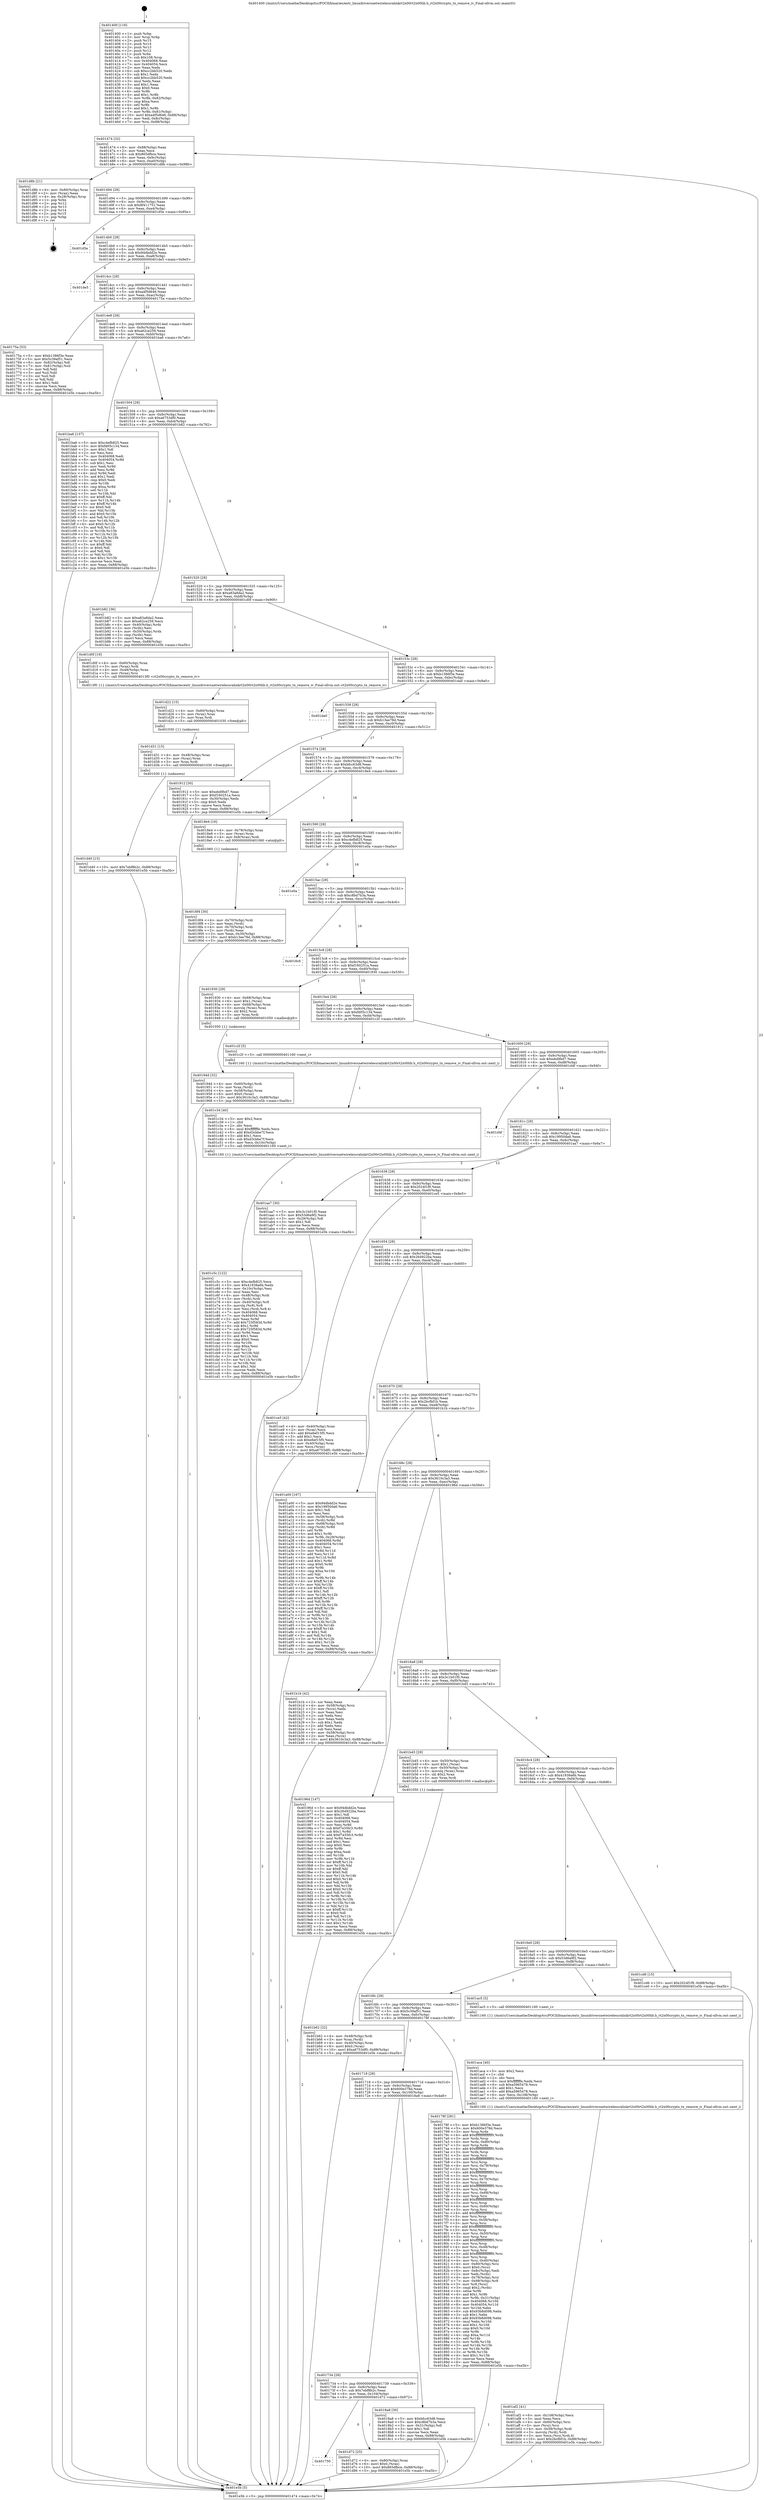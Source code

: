 digraph "0x401400" {
  label = "0x401400 (/mnt/c/Users/mathe/Desktop/tcc/POCII/binaries/extr_linuxdriversnetwirelessralinkrt2x00rt2x00lib.h_rt2x00crypto_tx_remove_iv_Final-ollvm.out::main(0))"
  labelloc = "t"
  node[shape=record]

  Entry [label="",width=0.3,height=0.3,shape=circle,fillcolor=black,style=filled]
  "0x401474" [label="{
     0x401474 [32]\l
     | [instrs]\l
     &nbsp;&nbsp;0x401474 \<+6\>: mov -0x88(%rbp),%eax\l
     &nbsp;&nbsp;0x40147a \<+2\>: mov %eax,%ecx\l
     &nbsp;&nbsp;0x40147c \<+6\>: sub $0x865dfbce,%ecx\l
     &nbsp;&nbsp;0x401482 \<+6\>: mov %eax,-0x9c(%rbp)\l
     &nbsp;&nbsp;0x401488 \<+6\>: mov %ecx,-0xa0(%rbp)\l
     &nbsp;&nbsp;0x40148e \<+6\>: je 0000000000401d8b \<main+0x98b\>\l
  }"]
  "0x401d8b" [label="{
     0x401d8b [21]\l
     | [instrs]\l
     &nbsp;&nbsp;0x401d8b \<+4\>: mov -0x80(%rbp),%rax\l
     &nbsp;&nbsp;0x401d8f \<+2\>: mov (%rax),%eax\l
     &nbsp;&nbsp;0x401d91 \<+4\>: lea -0x28(%rbp),%rsp\l
     &nbsp;&nbsp;0x401d95 \<+1\>: pop %rbx\l
     &nbsp;&nbsp;0x401d96 \<+2\>: pop %r12\l
     &nbsp;&nbsp;0x401d98 \<+2\>: pop %r13\l
     &nbsp;&nbsp;0x401d9a \<+2\>: pop %r14\l
     &nbsp;&nbsp;0x401d9c \<+2\>: pop %r15\l
     &nbsp;&nbsp;0x401d9e \<+1\>: pop %rbp\l
     &nbsp;&nbsp;0x401d9f \<+1\>: ret\l
  }"]
  "0x401494" [label="{
     0x401494 [28]\l
     | [instrs]\l
     &nbsp;&nbsp;0x401494 \<+5\>: jmp 0000000000401499 \<main+0x99\>\l
     &nbsp;&nbsp;0x401499 \<+6\>: mov -0x9c(%rbp),%eax\l
     &nbsp;&nbsp;0x40149f \<+5\>: sub $0x8f411751,%eax\l
     &nbsp;&nbsp;0x4014a4 \<+6\>: mov %eax,-0xa4(%rbp)\l
     &nbsp;&nbsp;0x4014aa \<+6\>: je 0000000000401d5e \<main+0x95e\>\l
  }"]
  Exit [label="",width=0.3,height=0.3,shape=circle,fillcolor=black,style=filled,peripheries=2]
  "0x401d5e" [label="{
     0x401d5e\l
  }", style=dashed]
  "0x4014b0" [label="{
     0x4014b0 [28]\l
     | [instrs]\l
     &nbsp;&nbsp;0x4014b0 \<+5\>: jmp 00000000004014b5 \<main+0xb5\>\l
     &nbsp;&nbsp;0x4014b5 \<+6\>: mov -0x9c(%rbp),%eax\l
     &nbsp;&nbsp;0x4014bb \<+5\>: sub $0x94dbdd2e,%eax\l
     &nbsp;&nbsp;0x4014c0 \<+6\>: mov %eax,-0xa8(%rbp)\l
     &nbsp;&nbsp;0x4014c6 \<+6\>: je 0000000000401de5 \<main+0x9e5\>\l
  }"]
  "0x401750" [label="{
     0x401750\l
  }", style=dashed]
  "0x401de5" [label="{
     0x401de5\l
  }", style=dashed]
  "0x4014cc" [label="{
     0x4014cc [28]\l
     | [instrs]\l
     &nbsp;&nbsp;0x4014cc \<+5\>: jmp 00000000004014d1 \<main+0xd1\>\l
     &nbsp;&nbsp;0x4014d1 \<+6\>: mov -0x9c(%rbp),%eax\l
     &nbsp;&nbsp;0x4014d7 \<+5\>: sub $0xa4f5d646,%eax\l
     &nbsp;&nbsp;0x4014dc \<+6\>: mov %eax,-0xac(%rbp)\l
     &nbsp;&nbsp;0x4014e2 \<+6\>: je 000000000040175a \<main+0x35a\>\l
  }"]
  "0x401d72" [label="{
     0x401d72 [25]\l
     | [instrs]\l
     &nbsp;&nbsp;0x401d72 \<+4\>: mov -0x80(%rbp),%rax\l
     &nbsp;&nbsp;0x401d76 \<+6\>: movl $0x0,(%rax)\l
     &nbsp;&nbsp;0x401d7c \<+10\>: movl $0x865dfbce,-0x88(%rbp)\l
     &nbsp;&nbsp;0x401d86 \<+5\>: jmp 0000000000401e5b \<main+0xa5b\>\l
  }"]
  "0x40175a" [label="{
     0x40175a [53]\l
     | [instrs]\l
     &nbsp;&nbsp;0x40175a \<+5\>: mov $0xb1386f3e,%eax\l
     &nbsp;&nbsp;0x40175f \<+5\>: mov $0x5c39af51,%ecx\l
     &nbsp;&nbsp;0x401764 \<+6\>: mov -0x82(%rbp),%dl\l
     &nbsp;&nbsp;0x40176a \<+7\>: mov -0x81(%rbp),%sil\l
     &nbsp;&nbsp;0x401771 \<+3\>: mov %dl,%dil\l
     &nbsp;&nbsp;0x401774 \<+3\>: and %sil,%dil\l
     &nbsp;&nbsp;0x401777 \<+3\>: xor %sil,%dl\l
     &nbsp;&nbsp;0x40177a \<+3\>: or %dl,%dil\l
     &nbsp;&nbsp;0x40177d \<+4\>: test $0x1,%dil\l
     &nbsp;&nbsp;0x401781 \<+3\>: cmovne %ecx,%eax\l
     &nbsp;&nbsp;0x401784 \<+6\>: mov %eax,-0x88(%rbp)\l
     &nbsp;&nbsp;0x40178a \<+5\>: jmp 0000000000401e5b \<main+0xa5b\>\l
  }"]
  "0x4014e8" [label="{
     0x4014e8 [28]\l
     | [instrs]\l
     &nbsp;&nbsp;0x4014e8 \<+5\>: jmp 00000000004014ed \<main+0xed\>\l
     &nbsp;&nbsp;0x4014ed \<+6\>: mov -0x9c(%rbp),%eax\l
     &nbsp;&nbsp;0x4014f3 \<+5\>: sub $0xa62ce259,%eax\l
     &nbsp;&nbsp;0x4014f8 \<+6\>: mov %eax,-0xb0(%rbp)\l
     &nbsp;&nbsp;0x4014fe \<+6\>: je 0000000000401ba6 \<main+0x7a6\>\l
  }"]
  "0x401e5b" [label="{
     0x401e5b [5]\l
     | [instrs]\l
     &nbsp;&nbsp;0x401e5b \<+5\>: jmp 0000000000401474 \<main+0x74\>\l
  }"]
  "0x401400" [label="{
     0x401400 [116]\l
     | [instrs]\l
     &nbsp;&nbsp;0x401400 \<+1\>: push %rbp\l
     &nbsp;&nbsp;0x401401 \<+3\>: mov %rsp,%rbp\l
     &nbsp;&nbsp;0x401404 \<+2\>: push %r15\l
     &nbsp;&nbsp;0x401406 \<+2\>: push %r14\l
     &nbsp;&nbsp;0x401408 \<+2\>: push %r13\l
     &nbsp;&nbsp;0x40140a \<+2\>: push %r12\l
     &nbsp;&nbsp;0x40140c \<+1\>: push %rbx\l
     &nbsp;&nbsp;0x40140d \<+7\>: sub $0x108,%rsp\l
     &nbsp;&nbsp;0x401414 \<+7\>: mov 0x404068,%eax\l
     &nbsp;&nbsp;0x40141b \<+7\>: mov 0x404054,%ecx\l
     &nbsp;&nbsp;0x401422 \<+2\>: mov %eax,%edx\l
     &nbsp;&nbsp;0x401424 \<+6\>: sub $0xcc2bb520,%edx\l
     &nbsp;&nbsp;0x40142a \<+3\>: sub $0x1,%edx\l
     &nbsp;&nbsp;0x40142d \<+6\>: add $0xcc2bb520,%edx\l
     &nbsp;&nbsp;0x401433 \<+3\>: imul %edx,%eax\l
     &nbsp;&nbsp;0x401436 \<+3\>: and $0x1,%eax\l
     &nbsp;&nbsp;0x401439 \<+3\>: cmp $0x0,%eax\l
     &nbsp;&nbsp;0x40143c \<+4\>: sete %r8b\l
     &nbsp;&nbsp;0x401440 \<+4\>: and $0x1,%r8b\l
     &nbsp;&nbsp;0x401444 \<+7\>: mov %r8b,-0x82(%rbp)\l
     &nbsp;&nbsp;0x40144b \<+3\>: cmp $0xa,%ecx\l
     &nbsp;&nbsp;0x40144e \<+4\>: setl %r8b\l
     &nbsp;&nbsp;0x401452 \<+4\>: and $0x1,%r8b\l
     &nbsp;&nbsp;0x401456 \<+7\>: mov %r8b,-0x81(%rbp)\l
     &nbsp;&nbsp;0x40145d \<+10\>: movl $0xa4f5d646,-0x88(%rbp)\l
     &nbsp;&nbsp;0x401467 \<+6\>: mov %edi,-0x8c(%rbp)\l
     &nbsp;&nbsp;0x40146d \<+7\>: mov %rsi,-0x98(%rbp)\l
  }"]
  "0x401d40" [label="{
     0x401d40 [15]\l
     | [instrs]\l
     &nbsp;&nbsp;0x401d40 \<+10\>: movl $0x7ebf8b2c,-0x88(%rbp)\l
     &nbsp;&nbsp;0x401d4a \<+5\>: jmp 0000000000401e5b \<main+0xa5b\>\l
  }"]
  "0x401ba6" [label="{
     0x401ba6 [137]\l
     | [instrs]\l
     &nbsp;&nbsp;0x401ba6 \<+5\>: mov $0xc4efb825,%eax\l
     &nbsp;&nbsp;0x401bab \<+5\>: mov $0xfd05c134,%ecx\l
     &nbsp;&nbsp;0x401bb0 \<+2\>: mov $0x1,%dl\l
     &nbsp;&nbsp;0x401bb2 \<+2\>: xor %esi,%esi\l
     &nbsp;&nbsp;0x401bb4 \<+7\>: mov 0x404068,%edi\l
     &nbsp;&nbsp;0x401bbb \<+8\>: mov 0x404054,%r8d\l
     &nbsp;&nbsp;0x401bc3 \<+3\>: sub $0x1,%esi\l
     &nbsp;&nbsp;0x401bc6 \<+3\>: mov %edi,%r9d\l
     &nbsp;&nbsp;0x401bc9 \<+3\>: add %esi,%r9d\l
     &nbsp;&nbsp;0x401bcc \<+4\>: imul %r9d,%edi\l
     &nbsp;&nbsp;0x401bd0 \<+3\>: and $0x1,%edi\l
     &nbsp;&nbsp;0x401bd3 \<+3\>: cmp $0x0,%edi\l
     &nbsp;&nbsp;0x401bd6 \<+4\>: sete %r10b\l
     &nbsp;&nbsp;0x401bda \<+4\>: cmp $0xa,%r8d\l
     &nbsp;&nbsp;0x401bde \<+4\>: setl %r11b\l
     &nbsp;&nbsp;0x401be2 \<+3\>: mov %r10b,%bl\l
     &nbsp;&nbsp;0x401be5 \<+3\>: xor $0xff,%bl\l
     &nbsp;&nbsp;0x401be8 \<+3\>: mov %r11b,%r14b\l
     &nbsp;&nbsp;0x401beb \<+4\>: xor $0xff,%r14b\l
     &nbsp;&nbsp;0x401bef \<+3\>: xor $0x0,%dl\l
     &nbsp;&nbsp;0x401bf2 \<+3\>: mov %bl,%r15b\l
     &nbsp;&nbsp;0x401bf5 \<+4\>: and $0x0,%r15b\l
     &nbsp;&nbsp;0x401bf9 \<+3\>: and %dl,%r10b\l
     &nbsp;&nbsp;0x401bfc \<+3\>: mov %r14b,%r12b\l
     &nbsp;&nbsp;0x401bff \<+4\>: and $0x0,%r12b\l
     &nbsp;&nbsp;0x401c03 \<+3\>: and %dl,%r11b\l
     &nbsp;&nbsp;0x401c06 \<+3\>: or %r10b,%r15b\l
     &nbsp;&nbsp;0x401c09 \<+3\>: or %r11b,%r12b\l
     &nbsp;&nbsp;0x401c0c \<+3\>: xor %r12b,%r15b\l
     &nbsp;&nbsp;0x401c0f \<+3\>: or %r14b,%bl\l
     &nbsp;&nbsp;0x401c12 \<+3\>: xor $0xff,%bl\l
     &nbsp;&nbsp;0x401c15 \<+3\>: or $0x0,%dl\l
     &nbsp;&nbsp;0x401c18 \<+2\>: and %dl,%bl\l
     &nbsp;&nbsp;0x401c1a \<+3\>: or %bl,%r15b\l
     &nbsp;&nbsp;0x401c1d \<+4\>: test $0x1,%r15b\l
     &nbsp;&nbsp;0x401c21 \<+3\>: cmovne %ecx,%eax\l
     &nbsp;&nbsp;0x401c24 \<+6\>: mov %eax,-0x88(%rbp)\l
     &nbsp;&nbsp;0x401c2a \<+5\>: jmp 0000000000401e5b \<main+0xa5b\>\l
  }"]
  "0x401504" [label="{
     0x401504 [28]\l
     | [instrs]\l
     &nbsp;&nbsp;0x401504 \<+5\>: jmp 0000000000401509 \<main+0x109\>\l
     &nbsp;&nbsp;0x401509 \<+6\>: mov -0x9c(%rbp),%eax\l
     &nbsp;&nbsp;0x40150f \<+5\>: sub $0xa6753df0,%eax\l
     &nbsp;&nbsp;0x401514 \<+6\>: mov %eax,-0xb4(%rbp)\l
     &nbsp;&nbsp;0x40151a \<+6\>: je 0000000000401b82 \<main+0x782\>\l
  }"]
  "0x401d31" [label="{
     0x401d31 [15]\l
     | [instrs]\l
     &nbsp;&nbsp;0x401d31 \<+4\>: mov -0x48(%rbp),%rax\l
     &nbsp;&nbsp;0x401d35 \<+3\>: mov (%rax),%rax\l
     &nbsp;&nbsp;0x401d38 \<+3\>: mov %rax,%rdi\l
     &nbsp;&nbsp;0x401d3b \<+5\>: call 0000000000401030 \<free@plt\>\l
     | [calls]\l
     &nbsp;&nbsp;0x401030 \{1\} (unknown)\l
  }"]
  "0x401b82" [label="{
     0x401b82 [36]\l
     | [instrs]\l
     &nbsp;&nbsp;0x401b82 \<+5\>: mov $0xa83a8da2,%eax\l
     &nbsp;&nbsp;0x401b87 \<+5\>: mov $0xa62ce259,%ecx\l
     &nbsp;&nbsp;0x401b8c \<+4\>: mov -0x40(%rbp),%rdx\l
     &nbsp;&nbsp;0x401b90 \<+2\>: mov (%rdx),%esi\l
     &nbsp;&nbsp;0x401b92 \<+4\>: mov -0x50(%rbp),%rdx\l
     &nbsp;&nbsp;0x401b96 \<+2\>: cmp (%rdx),%esi\l
     &nbsp;&nbsp;0x401b98 \<+3\>: cmovl %ecx,%eax\l
     &nbsp;&nbsp;0x401b9b \<+6\>: mov %eax,-0x88(%rbp)\l
     &nbsp;&nbsp;0x401ba1 \<+5\>: jmp 0000000000401e5b \<main+0xa5b\>\l
  }"]
  "0x401520" [label="{
     0x401520 [28]\l
     | [instrs]\l
     &nbsp;&nbsp;0x401520 \<+5\>: jmp 0000000000401525 \<main+0x125\>\l
     &nbsp;&nbsp;0x401525 \<+6\>: mov -0x9c(%rbp),%eax\l
     &nbsp;&nbsp;0x40152b \<+5\>: sub $0xa83a8da2,%eax\l
     &nbsp;&nbsp;0x401530 \<+6\>: mov %eax,-0xb8(%rbp)\l
     &nbsp;&nbsp;0x401536 \<+6\>: je 0000000000401d0f \<main+0x90f\>\l
  }"]
  "0x401d22" [label="{
     0x401d22 [15]\l
     | [instrs]\l
     &nbsp;&nbsp;0x401d22 \<+4\>: mov -0x60(%rbp),%rax\l
     &nbsp;&nbsp;0x401d26 \<+3\>: mov (%rax),%rax\l
     &nbsp;&nbsp;0x401d29 \<+3\>: mov %rax,%rdi\l
     &nbsp;&nbsp;0x401d2c \<+5\>: call 0000000000401030 \<free@plt\>\l
     | [calls]\l
     &nbsp;&nbsp;0x401030 \{1\} (unknown)\l
  }"]
  "0x401d0f" [label="{
     0x401d0f [19]\l
     | [instrs]\l
     &nbsp;&nbsp;0x401d0f \<+4\>: mov -0x60(%rbp),%rax\l
     &nbsp;&nbsp;0x401d13 \<+3\>: mov (%rax),%rdi\l
     &nbsp;&nbsp;0x401d16 \<+4\>: mov -0x48(%rbp),%rax\l
     &nbsp;&nbsp;0x401d1a \<+3\>: mov (%rax),%rsi\l
     &nbsp;&nbsp;0x401d1d \<+5\>: call 00000000004013f0 \<rt2x00crypto_tx_remove_iv\>\l
     | [calls]\l
     &nbsp;&nbsp;0x4013f0 \{1\} (/mnt/c/Users/mathe/Desktop/tcc/POCII/binaries/extr_linuxdriversnetwirelessralinkrt2x00rt2x00lib.h_rt2x00crypto_tx_remove_iv_Final-ollvm.out::rt2x00crypto_tx_remove_iv)\l
  }"]
  "0x40153c" [label="{
     0x40153c [28]\l
     | [instrs]\l
     &nbsp;&nbsp;0x40153c \<+5\>: jmp 0000000000401541 \<main+0x141\>\l
     &nbsp;&nbsp;0x401541 \<+6\>: mov -0x9c(%rbp),%eax\l
     &nbsp;&nbsp;0x401547 \<+5\>: sub $0xb1386f3e,%eax\l
     &nbsp;&nbsp;0x40154c \<+6\>: mov %eax,-0xbc(%rbp)\l
     &nbsp;&nbsp;0x401552 \<+6\>: je 0000000000401da0 \<main+0x9a0\>\l
  }"]
  "0x401c5c" [label="{
     0x401c5c [122]\l
     | [instrs]\l
     &nbsp;&nbsp;0x401c5c \<+5\>: mov $0xc4efb825,%ecx\l
     &nbsp;&nbsp;0x401c61 \<+5\>: mov $0x41938a6b,%edx\l
     &nbsp;&nbsp;0x401c66 \<+6\>: mov -0x10c(%rbp),%esi\l
     &nbsp;&nbsp;0x401c6c \<+3\>: imul %eax,%esi\l
     &nbsp;&nbsp;0x401c6f \<+4\>: mov -0x48(%rbp),%rdi\l
     &nbsp;&nbsp;0x401c73 \<+3\>: mov (%rdi),%rdi\l
     &nbsp;&nbsp;0x401c76 \<+4\>: mov -0x40(%rbp),%r8\l
     &nbsp;&nbsp;0x401c7a \<+3\>: movslq (%r8),%r8\l
     &nbsp;&nbsp;0x401c7d \<+4\>: mov %esi,(%rdi,%r8,4)\l
     &nbsp;&nbsp;0x401c81 \<+7\>: mov 0x404068,%eax\l
     &nbsp;&nbsp;0x401c88 \<+7\>: mov 0x404054,%esi\l
     &nbsp;&nbsp;0x401c8f \<+3\>: mov %eax,%r9d\l
     &nbsp;&nbsp;0x401c92 \<+7\>: add $0x725f583d,%r9d\l
     &nbsp;&nbsp;0x401c99 \<+4\>: sub $0x1,%r9d\l
     &nbsp;&nbsp;0x401c9d \<+7\>: sub $0x725f583d,%r9d\l
     &nbsp;&nbsp;0x401ca4 \<+4\>: imul %r9d,%eax\l
     &nbsp;&nbsp;0x401ca8 \<+3\>: and $0x1,%eax\l
     &nbsp;&nbsp;0x401cab \<+3\>: cmp $0x0,%eax\l
     &nbsp;&nbsp;0x401cae \<+4\>: sete %r10b\l
     &nbsp;&nbsp;0x401cb2 \<+3\>: cmp $0xa,%esi\l
     &nbsp;&nbsp;0x401cb5 \<+4\>: setl %r11b\l
     &nbsp;&nbsp;0x401cb9 \<+3\>: mov %r10b,%bl\l
     &nbsp;&nbsp;0x401cbc \<+3\>: and %r11b,%bl\l
     &nbsp;&nbsp;0x401cbf \<+3\>: xor %r11b,%r10b\l
     &nbsp;&nbsp;0x401cc2 \<+3\>: or %r10b,%bl\l
     &nbsp;&nbsp;0x401cc5 \<+3\>: test $0x1,%bl\l
     &nbsp;&nbsp;0x401cc8 \<+3\>: cmovne %edx,%ecx\l
     &nbsp;&nbsp;0x401ccb \<+6\>: mov %ecx,-0x88(%rbp)\l
     &nbsp;&nbsp;0x401cd1 \<+5\>: jmp 0000000000401e5b \<main+0xa5b\>\l
  }"]
  "0x401da0" [label="{
     0x401da0\l
  }", style=dashed]
  "0x401558" [label="{
     0x401558 [28]\l
     | [instrs]\l
     &nbsp;&nbsp;0x401558 \<+5\>: jmp 000000000040155d \<main+0x15d\>\l
     &nbsp;&nbsp;0x40155d \<+6\>: mov -0x9c(%rbp),%eax\l
     &nbsp;&nbsp;0x401563 \<+5\>: sub $0xb13ee78d,%eax\l
     &nbsp;&nbsp;0x401568 \<+6\>: mov %eax,-0xc0(%rbp)\l
     &nbsp;&nbsp;0x40156e \<+6\>: je 0000000000401912 \<main+0x512\>\l
  }"]
  "0x401c34" [label="{
     0x401c34 [40]\l
     | [instrs]\l
     &nbsp;&nbsp;0x401c34 \<+5\>: mov $0x2,%ecx\l
     &nbsp;&nbsp;0x401c39 \<+1\>: cltd\l
     &nbsp;&nbsp;0x401c3a \<+2\>: idiv %ecx\l
     &nbsp;&nbsp;0x401c3c \<+6\>: imul $0xfffffffe,%edx,%ecx\l
     &nbsp;&nbsp;0x401c42 \<+6\>: add $0xd3cbbe7f,%ecx\l
     &nbsp;&nbsp;0x401c48 \<+3\>: add $0x1,%ecx\l
     &nbsp;&nbsp;0x401c4b \<+6\>: sub $0xd3cbbe7f,%ecx\l
     &nbsp;&nbsp;0x401c51 \<+6\>: mov %ecx,-0x10c(%rbp)\l
     &nbsp;&nbsp;0x401c57 \<+5\>: call 0000000000401160 \<next_i\>\l
     | [calls]\l
     &nbsp;&nbsp;0x401160 \{1\} (/mnt/c/Users/mathe/Desktop/tcc/POCII/binaries/extr_linuxdriversnetwirelessralinkrt2x00rt2x00lib.h_rt2x00crypto_tx_remove_iv_Final-ollvm.out::next_i)\l
  }"]
  "0x401912" [label="{
     0x401912 [30]\l
     | [instrs]\l
     &nbsp;&nbsp;0x401912 \<+5\>: mov $0xebd9bd7,%eax\l
     &nbsp;&nbsp;0x401917 \<+5\>: mov $0xf160251a,%ecx\l
     &nbsp;&nbsp;0x40191c \<+3\>: mov -0x30(%rbp),%edx\l
     &nbsp;&nbsp;0x40191f \<+3\>: cmp $0x0,%edx\l
     &nbsp;&nbsp;0x401922 \<+3\>: cmove %ecx,%eax\l
     &nbsp;&nbsp;0x401925 \<+6\>: mov %eax,-0x88(%rbp)\l
     &nbsp;&nbsp;0x40192b \<+5\>: jmp 0000000000401e5b \<main+0xa5b\>\l
  }"]
  "0x401574" [label="{
     0x401574 [28]\l
     | [instrs]\l
     &nbsp;&nbsp;0x401574 \<+5\>: jmp 0000000000401579 \<main+0x179\>\l
     &nbsp;&nbsp;0x401579 \<+6\>: mov -0x9c(%rbp),%eax\l
     &nbsp;&nbsp;0x40157f \<+5\>: sub $0xbfcc63d8,%eax\l
     &nbsp;&nbsp;0x401584 \<+6\>: mov %eax,-0xc4(%rbp)\l
     &nbsp;&nbsp;0x40158a \<+6\>: je 00000000004018e4 \<main+0x4e4\>\l
  }"]
  "0x401b62" [label="{
     0x401b62 [32]\l
     | [instrs]\l
     &nbsp;&nbsp;0x401b62 \<+4\>: mov -0x48(%rbp),%rdi\l
     &nbsp;&nbsp;0x401b66 \<+3\>: mov %rax,(%rdi)\l
     &nbsp;&nbsp;0x401b69 \<+4\>: mov -0x40(%rbp),%rax\l
     &nbsp;&nbsp;0x401b6d \<+6\>: movl $0x0,(%rax)\l
     &nbsp;&nbsp;0x401b73 \<+10\>: movl $0xa6753df0,-0x88(%rbp)\l
     &nbsp;&nbsp;0x401b7d \<+5\>: jmp 0000000000401e5b \<main+0xa5b\>\l
  }"]
  "0x4018e4" [label="{
     0x4018e4 [16]\l
     | [instrs]\l
     &nbsp;&nbsp;0x4018e4 \<+4\>: mov -0x78(%rbp),%rax\l
     &nbsp;&nbsp;0x4018e8 \<+3\>: mov (%rax),%rax\l
     &nbsp;&nbsp;0x4018eb \<+4\>: mov 0x8(%rax),%rdi\l
     &nbsp;&nbsp;0x4018ef \<+5\>: call 0000000000401060 \<atoi@plt\>\l
     | [calls]\l
     &nbsp;&nbsp;0x401060 \{1\} (unknown)\l
  }"]
  "0x401590" [label="{
     0x401590 [28]\l
     | [instrs]\l
     &nbsp;&nbsp;0x401590 \<+5\>: jmp 0000000000401595 \<main+0x195\>\l
     &nbsp;&nbsp;0x401595 \<+6\>: mov -0x9c(%rbp),%eax\l
     &nbsp;&nbsp;0x40159b \<+5\>: sub $0xc4efb825,%eax\l
     &nbsp;&nbsp;0x4015a0 \<+6\>: mov %eax,-0xc8(%rbp)\l
     &nbsp;&nbsp;0x4015a6 \<+6\>: je 0000000000401e0a \<main+0xa0a\>\l
  }"]
  "0x401af2" [label="{
     0x401af2 [41]\l
     | [instrs]\l
     &nbsp;&nbsp;0x401af2 \<+6\>: mov -0x108(%rbp),%ecx\l
     &nbsp;&nbsp;0x401af8 \<+3\>: imul %eax,%ecx\l
     &nbsp;&nbsp;0x401afb \<+4\>: mov -0x60(%rbp),%rsi\l
     &nbsp;&nbsp;0x401aff \<+3\>: mov (%rsi),%rsi\l
     &nbsp;&nbsp;0x401b02 \<+4\>: mov -0x58(%rbp),%rdi\l
     &nbsp;&nbsp;0x401b06 \<+3\>: movslq (%rdi),%rdi\l
     &nbsp;&nbsp;0x401b09 \<+3\>: mov %ecx,(%rsi,%rdi,4)\l
     &nbsp;&nbsp;0x401b0c \<+10\>: movl $0x2bcfbf1b,-0x88(%rbp)\l
     &nbsp;&nbsp;0x401b16 \<+5\>: jmp 0000000000401e5b \<main+0xa5b\>\l
  }"]
  "0x401e0a" [label="{
     0x401e0a\l
  }", style=dashed]
  "0x4015ac" [label="{
     0x4015ac [28]\l
     | [instrs]\l
     &nbsp;&nbsp;0x4015ac \<+5\>: jmp 00000000004015b1 \<main+0x1b1\>\l
     &nbsp;&nbsp;0x4015b1 \<+6\>: mov -0x9c(%rbp),%eax\l
     &nbsp;&nbsp;0x4015b7 \<+5\>: sub $0xc8bd7b3a,%eax\l
     &nbsp;&nbsp;0x4015bc \<+6\>: mov %eax,-0xcc(%rbp)\l
     &nbsp;&nbsp;0x4015c2 \<+6\>: je 00000000004018c6 \<main+0x4c6\>\l
  }"]
  "0x401aca" [label="{
     0x401aca [40]\l
     | [instrs]\l
     &nbsp;&nbsp;0x401aca \<+5\>: mov $0x2,%ecx\l
     &nbsp;&nbsp;0x401acf \<+1\>: cltd\l
     &nbsp;&nbsp;0x401ad0 \<+2\>: idiv %ecx\l
     &nbsp;&nbsp;0x401ad2 \<+6\>: imul $0xfffffffe,%edx,%ecx\l
     &nbsp;&nbsp;0x401ad8 \<+6\>: sub $0xa5965478,%ecx\l
     &nbsp;&nbsp;0x401ade \<+3\>: add $0x1,%ecx\l
     &nbsp;&nbsp;0x401ae1 \<+6\>: add $0xa5965478,%ecx\l
     &nbsp;&nbsp;0x401ae7 \<+6\>: mov %ecx,-0x108(%rbp)\l
     &nbsp;&nbsp;0x401aed \<+5\>: call 0000000000401160 \<next_i\>\l
     | [calls]\l
     &nbsp;&nbsp;0x401160 \{1\} (/mnt/c/Users/mathe/Desktop/tcc/POCII/binaries/extr_linuxdriversnetwirelessralinkrt2x00rt2x00lib.h_rt2x00crypto_tx_remove_iv_Final-ollvm.out::next_i)\l
  }"]
  "0x4018c6" [label="{
     0x4018c6\l
  }", style=dashed]
  "0x4015c8" [label="{
     0x4015c8 [28]\l
     | [instrs]\l
     &nbsp;&nbsp;0x4015c8 \<+5\>: jmp 00000000004015cd \<main+0x1cd\>\l
     &nbsp;&nbsp;0x4015cd \<+6\>: mov -0x9c(%rbp),%eax\l
     &nbsp;&nbsp;0x4015d3 \<+5\>: sub $0xf160251a,%eax\l
     &nbsp;&nbsp;0x4015d8 \<+6\>: mov %eax,-0xd0(%rbp)\l
     &nbsp;&nbsp;0x4015de \<+6\>: je 0000000000401930 \<main+0x530\>\l
  }"]
  "0x40194d" [label="{
     0x40194d [32]\l
     | [instrs]\l
     &nbsp;&nbsp;0x40194d \<+4\>: mov -0x60(%rbp),%rdi\l
     &nbsp;&nbsp;0x401951 \<+3\>: mov %rax,(%rdi)\l
     &nbsp;&nbsp;0x401954 \<+4\>: mov -0x58(%rbp),%rax\l
     &nbsp;&nbsp;0x401958 \<+6\>: movl $0x0,(%rax)\l
     &nbsp;&nbsp;0x40195e \<+10\>: movl $0x3610c3a3,-0x88(%rbp)\l
     &nbsp;&nbsp;0x401968 \<+5\>: jmp 0000000000401e5b \<main+0xa5b\>\l
  }"]
  "0x401930" [label="{
     0x401930 [29]\l
     | [instrs]\l
     &nbsp;&nbsp;0x401930 \<+4\>: mov -0x68(%rbp),%rax\l
     &nbsp;&nbsp;0x401934 \<+6\>: movl $0x1,(%rax)\l
     &nbsp;&nbsp;0x40193a \<+4\>: mov -0x68(%rbp),%rax\l
     &nbsp;&nbsp;0x40193e \<+3\>: movslq (%rax),%rax\l
     &nbsp;&nbsp;0x401941 \<+4\>: shl $0x2,%rax\l
     &nbsp;&nbsp;0x401945 \<+3\>: mov %rax,%rdi\l
     &nbsp;&nbsp;0x401948 \<+5\>: call 0000000000401050 \<malloc@plt\>\l
     | [calls]\l
     &nbsp;&nbsp;0x401050 \{1\} (unknown)\l
  }"]
  "0x4015e4" [label="{
     0x4015e4 [28]\l
     | [instrs]\l
     &nbsp;&nbsp;0x4015e4 \<+5\>: jmp 00000000004015e9 \<main+0x1e9\>\l
     &nbsp;&nbsp;0x4015e9 \<+6\>: mov -0x9c(%rbp),%eax\l
     &nbsp;&nbsp;0x4015ef \<+5\>: sub $0xfd05c134,%eax\l
     &nbsp;&nbsp;0x4015f4 \<+6\>: mov %eax,-0xd4(%rbp)\l
     &nbsp;&nbsp;0x4015fa \<+6\>: je 0000000000401c2f \<main+0x82f\>\l
  }"]
  "0x4018f4" [label="{
     0x4018f4 [30]\l
     | [instrs]\l
     &nbsp;&nbsp;0x4018f4 \<+4\>: mov -0x70(%rbp),%rdi\l
     &nbsp;&nbsp;0x4018f8 \<+2\>: mov %eax,(%rdi)\l
     &nbsp;&nbsp;0x4018fa \<+4\>: mov -0x70(%rbp),%rdi\l
     &nbsp;&nbsp;0x4018fe \<+2\>: mov (%rdi),%eax\l
     &nbsp;&nbsp;0x401900 \<+3\>: mov %eax,-0x30(%rbp)\l
     &nbsp;&nbsp;0x401903 \<+10\>: movl $0xb13ee78d,-0x88(%rbp)\l
     &nbsp;&nbsp;0x40190d \<+5\>: jmp 0000000000401e5b \<main+0xa5b\>\l
  }"]
  "0x401c2f" [label="{
     0x401c2f [5]\l
     | [instrs]\l
     &nbsp;&nbsp;0x401c2f \<+5\>: call 0000000000401160 \<next_i\>\l
     | [calls]\l
     &nbsp;&nbsp;0x401160 \{1\} (/mnt/c/Users/mathe/Desktop/tcc/POCII/binaries/extr_linuxdriversnetwirelessralinkrt2x00rt2x00lib.h_rt2x00crypto_tx_remove_iv_Final-ollvm.out::next_i)\l
  }"]
  "0x401600" [label="{
     0x401600 [28]\l
     | [instrs]\l
     &nbsp;&nbsp;0x401600 \<+5\>: jmp 0000000000401605 \<main+0x205\>\l
     &nbsp;&nbsp;0x401605 \<+6\>: mov -0x9c(%rbp),%eax\l
     &nbsp;&nbsp;0x40160b \<+5\>: sub $0xebd9bd7,%eax\l
     &nbsp;&nbsp;0x401610 \<+6\>: mov %eax,-0xd8(%rbp)\l
     &nbsp;&nbsp;0x401616 \<+6\>: je 0000000000401d4f \<main+0x94f\>\l
  }"]
  "0x401734" [label="{
     0x401734 [28]\l
     | [instrs]\l
     &nbsp;&nbsp;0x401734 \<+5\>: jmp 0000000000401739 \<main+0x339\>\l
     &nbsp;&nbsp;0x401739 \<+6\>: mov -0x9c(%rbp),%eax\l
     &nbsp;&nbsp;0x40173f \<+5\>: sub $0x7ebf8b2c,%eax\l
     &nbsp;&nbsp;0x401744 \<+6\>: mov %eax,-0x104(%rbp)\l
     &nbsp;&nbsp;0x40174a \<+6\>: je 0000000000401d72 \<main+0x972\>\l
  }"]
  "0x401d4f" [label="{
     0x401d4f\l
  }", style=dashed]
  "0x40161c" [label="{
     0x40161c [28]\l
     | [instrs]\l
     &nbsp;&nbsp;0x40161c \<+5\>: jmp 0000000000401621 \<main+0x221\>\l
     &nbsp;&nbsp;0x401621 \<+6\>: mov -0x9c(%rbp),%eax\l
     &nbsp;&nbsp;0x401627 \<+5\>: sub $0x19950da6,%eax\l
     &nbsp;&nbsp;0x40162c \<+6\>: mov %eax,-0xdc(%rbp)\l
     &nbsp;&nbsp;0x401632 \<+6\>: je 0000000000401aa7 \<main+0x6a7\>\l
  }"]
  "0x4018a8" [label="{
     0x4018a8 [30]\l
     | [instrs]\l
     &nbsp;&nbsp;0x4018a8 \<+5\>: mov $0xbfcc63d8,%eax\l
     &nbsp;&nbsp;0x4018ad \<+5\>: mov $0xc8bd7b3a,%ecx\l
     &nbsp;&nbsp;0x4018b2 \<+3\>: mov -0x31(%rbp),%dl\l
     &nbsp;&nbsp;0x4018b5 \<+3\>: test $0x1,%dl\l
     &nbsp;&nbsp;0x4018b8 \<+3\>: cmovne %ecx,%eax\l
     &nbsp;&nbsp;0x4018bb \<+6\>: mov %eax,-0x88(%rbp)\l
     &nbsp;&nbsp;0x4018c1 \<+5\>: jmp 0000000000401e5b \<main+0xa5b\>\l
  }"]
  "0x401aa7" [label="{
     0x401aa7 [30]\l
     | [instrs]\l
     &nbsp;&nbsp;0x401aa7 \<+5\>: mov $0x3c1b01f0,%eax\l
     &nbsp;&nbsp;0x401aac \<+5\>: mov $0x53d6a9f2,%ecx\l
     &nbsp;&nbsp;0x401ab1 \<+3\>: mov -0x29(%rbp),%dl\l
     &nbsp;&nbsp;0x401ab4 \<+3\>: test $0x1,%dl\l
     &nbsp;&nbsp;0x401ab7 \<+3\>: cmovne %ecx,%eax\l
     &nbsp;&nbsp;0x401aba \<+6\>: mov %eax,-0x88(%rbp)\l
     &nbsp;&nbsp;0x401ac0 \<+5\>: jmp 0000000000401e5b \<main+0xa5b\>\l
  }"]
  "0x401638" [label="{
     0x401638 [28]\l
     | [instrs]\l
     &nbsp;&nbsp;0x401638 \<+5\>: jmp 000000000040163d \<main+0x23d\>\l
     &nbsp;&nbsp;0x40163d \<+6\>: mov -0x9c(%rbp),%eax\l
     &nbsp;&nbsp;0x401643 \<+5\>: sub $0x2024f1f9,%eax\l
     &nbsp;&nbsp;0x401648 \<+6\>: mov %eax,-0xe0(%rbp)\l
     &nbsp;&nbsp;0x40164e \<+6\>: je 0000000000401ce5 \<main+0x8e5\>\l
  }"]
  "0x401718" [label="{
     0x401718 [28]\l
     | [instrs]\l
     &nbsp;&nbsp;0x401718 \<+5\>: jmp 000000000040171d \<main+0x31d\>\l
     &nbsp;&nbsp;0x40171d \<+6\>: mov -0x9c(%rbp),%eax\l
     &nbsp;&nbsp;0x401723 \<+5\>: sub $0x600e378d,%eax\l
     &nbsp;&nbsp;0x401728 \<+6\>: mov %eax,-0x100(%rbp)\l
     &nbsp;&nbsp;0x40172e \<+6\>: je 00000000004018a8 \<main+0x4a8\>\l
  }"]
  "0x401ce5" [label="{
     0x401ce5 [42]\l
     | [instrs]\l
     &nbsp;&nbsp;0x401ce5 \<+4\>: mov -0x40(%rbp),%rax\l
     &nbsp;&nbsp;0x401ce9 \<+2\>: mov (%rax),%ecx\l
     &nbsp;&nbsp;0x401ceb \<+6\>: add $0xe6ef15f5,%ecx\l
     &nbsp;&nbsp;0x401cf1 \<+3\>: add $0x1,%ecx\l
     &nbsp;&nbsp;0x401cf4 \<+6\>: sub $0xe6ef15f5,%ecx\l
     &nbsp;&nbsp;0x401cfa \<+4\>: mov -0x40(%rbp),%rax\l
     &nbsp;&nbsp;0x401cfe \<+2\>: mov %ecx,(%rax)\l
     &nbsp;&nbsp;0x401d00 \<+10\>: movl $0xa6753df0,-0x88(%rbp)\l
     &nbsp;&nbsp;0x401d0a \<+5\>: jmp 0000000000401e5b \<main+0xa5b\>\l
  }"]
  "0x401654" [label="{
     0x401654 [28]\l
     | [instrs]\l
     &nbsp;&nbsp;0x401654 \<+5\>: jmp 0000000000401659 \<main+0x259\>\l
     &nbsp;&nbsp;0x401659 \<+6\>: mov -0x9c(%rbp),%eax\l
     &nbsp;&nbsp;0x40165f \<+5\>: sub $0x264922ba,%eax\l
     &nbsp;&nbsp;0x401664 \<+6\>: mov %eax,-0xe4(%rbp)\l
     &nbsp;&nbsp;0x40166a \<+6\>: je 0000000000401a00 \<main+0x600\>\l
  }"]
  "0x40178f" [label="{
     0x40178f [281]\l
     | [instrs]\l
     &nbsp;&nbsp;0x40178f \<+5\>: mov $0xb1386f3e,%eax\l
     &nbsp;&nbsp;0x401794 \<+5\>: mov $0x600e378d,%ecx\l
     &nbsp;&nbsp;0x401799 \<+3\>: mov %rsp,%rdx\l
     &nbsp;&nbsp;0x40179c \<+4\>: add $0xfffffffffffffff0,%rdx\l
     &nbsp;&nbsp;0x4017a0 \<+3\>: mov %rdx,%rsp\l
     &nbsp;&nbsp;0x4017a3 \<+4\>: mov %rdx,-0x80(%rbp)\l
     &nbsp;&nbsp;0x4017a7 \<+3\>: mov %rsp,%rdx\l
     &nbsp;&nbsp;0x4017aa \<+4\>: add $0xfffffffffffffff0,%rdx\l
     &nbsp;&nbsp;0x4017ae \<+3\>: mov %rdx,%rsp\l
     &nbsp;&nbsp;0x4017b1 \<+3\>: mov %rsp,%rsi\l
     &nbsp;&nbsp;0x4017b4 \<+4\>: add $0xfffffffffffffff0,%rsi\l
     &nbsp;&nbsp;0x4017b8 \<+3\>: mov %rsi,%rsp\l
     &nbsp;&nbsp;0x4017bb \<+4\>: mov %rsi,-0x78(%rbp)\l
     &nbsp;&nbsp;0x4017bf \<+3\>: mov %rsp,%rsi\l
     &nbsp;&nbsp;0x4017c2 \<+4\>: add $0xfffffffffffffff0,%rsi\l
     &nbsp;&nbsp;0x4017c6 \<+3\>: mov %rsi,%rsp\l
     &nbsp;&nbsp;0x4017c9 \<+4\>: mov %rsi,-0x70(%rbp)\l
     &nbsp;&nbsp;0x4017cd \<+3\>: mov %rsp,%rsi\l
     &nbsp;&nbsp;0x4017d0 \<+4\>: add $0xfffffffffffffff0,%rsi\l
     &nbsp;&nbsp;0x4017d4 \<+3\>: mov %rsi,%rsp\l
     &nbsp;&nbsp;0x4017d7 \<+4\>: mov %rsi,-0x68(%rbp)\l
     &nbsp;&nbsp;0x4017db \<+3\>: mov %rsp,%rsi\l
     &nbsp;&nbsp;0x4017de \<+4\>: add $0xfffffffffffffff0,%rsi\l
     &nbsp;&nbsp;0x4017e2 \<+3\>: mov %rsi,%rsp\l
     &nbsp;&nbsp;0x4017e5 \<+4\>: mov %rsi,-0x60(%rbp)\l
     &nbsp;&nbsp;0x4017e9 \<+3\>: mov %rsp,%rsi\l
     &nbsp;&nbsp;0x4017ec \<+4\>: add $0xfffffffffffffff0,%rsi\l
     &nbsp;&nbsp;0x4017f0 \<+3\>: mov %rsi,%rsp\l
     &nbsp;&nbsp;0x4017f3 \<+4\>: mov %rsi,-0x58(%rbp)\l
     &nbsp;&nbsp;0x4017f7 \<+3\>: mov %rsp,%rsi\l
     &nbsp;&nbsp;0x4017fa \<+4\>: add $0xfffffffffffffff0,%rsi\l
     &nbsp;&nbsp;0x4017fe \<+3\>: mov %rsi,%rsp\l
     &nbsp;&nbsp;0x401801 \<+4\>: mov %rsi,-0x50(%rbp)\l
     &nbsp;&nbsp;0x401805 \<+3\>: mov %rsp,%rsi\l
     &nbsp;&nbsp;0x401808 \<+4\>: add $0xfffffffffffffff0,%rsi\l
     &nbsp;&nbsp;0x40180c \<+3\>: mov %rsi,%rsp\l
     &nbsp;&nbsp;0x40180f \<+4\>: mov %rsi,-0x48(%rbp)\l
     &nbsp;&nbsp;0x401813 \<+3\>: mov %rsp,%rsi\l
     &nbsp;&nbsp;0x401816 \<+4\>: add $0xfffffffffffffff0,%rsi\l
     &nbsp;&nbsp;0x40181a \<+3\>: mov %rsi,%rsp\l
     &nbsp;&nbsp;0x40181d \<+4\>: mov %rsi,-0x40(%rbp)\l
     &nbsp;&nbsp;0x401821 \<+4\>: mov -0x80(%rbp),%rsi\l
     &nbsp;&nbsp;0x401825 \<+6\>: movl $0x0,(%rsi)\l
     &nbsp;&nbsp;0x40182b \<+6\>: mov -0x8c(%rbp),%edi\l
     &nbsp;&nbsp;0x401831 \<+2\>: mov %edi,(%rdx)\l
     &nbsp;&nbsp;0x401833 \<+4\>: mov -0x78(%rbp),%rsi\l
     &nbsp;&nbsp;0x401837 \<+7\>: mov -0x98(%rbp),%r8\l
     &nbsp;&nbsp;0x40183e \<+3\>: mov %r8,(%rsi)\l
     &nbsp;&nbsp;0x401841 \<+3\>: cmpl $0x2,(%rdx)\l
     &nbsp;&nbsp;0x401844 \<+4\>: setne %r9b\l
     &nbsp;&nbsp;0x401848 \<+4\>: and $0x1,%r9b\l
     &nbsp;&nbsp;0x40184c \<+4\>: mov %r9b,-0x31(%rbp)\l
     &nbsp;&nbsp;0x401850 \<+8\>: mov 0x404068,%r10d\l
     &nbsp;&nbsp;0x401858 \<+8\>: mov 0x404054,%r11d\l
     &nbsp;&nbsp;0x401860 \<+3\>: mov %r10d,%ebx\l
     &nbsp;&nbsp;0x401863 \<+6\>: sub $0x93b8d098,%ebx\l
     &nbsp;&nbsp;0x401869 \<+3\>: sub $0x1,%ebx\l
     &nbsp;&nbsp;0x40186c \<+6\>: add $0x93b8d098,%ebx\l
     &nbsp;&nbsp;0x401872 \<+4\>: imul %ebx,%r10d\l
     &nbsp;&nbsp;0x401876 \<+4\>: and $0x1,%r10d\l
     &nbsp;&nbsp;0x40187a \<+4\>: cmp $0x0,%r10d\l
     &nbsp;&nbsp;0x40187e \<+4\>: sete %r9b\l
     &nbsp;&nbsp;0x401882 \<+4\>: cmp $0xa,%r11d\l
     &nbsp;&nbsp;0x401886 \<+4\>: setl %r14b\l
     &nbsp;&nbsp;0x40188a \<+3\>: mov %r9b,%r15b\l
     &nbsp;&nbsp;0x40188d \<+3\>: and %r14b,%r15b\l
     &nbsp;&nbsp;0x401890 \<+3\>: xor %r14b,%r9b\l
     &nbsp;&nbsp;0x401893 \<+3\>: or %r9b,%r15b\l
     &nbsp;&nbsp;0x401896 \<+4\>: test $0x1,%r15b\l
     &nbsp;&nbsp;0x40189a \<+3\>: cmovne %ecx,%eax\l
     &nbsp;&nbsp;0x40189d \<+6\>: mov %eax,-0x88(%rbp)\l
     &nbsp;&nbsp;0x4018a3 \<+5\>: jmp 0000000000401e5b \<main+0xa5b\>\l
  }"]
  "0x401a00" [label="{
     0x401a00 [167]\l
     | [instrs]\l
     &nbsp;&nbsp;0x401a00 \<+5\>: mov $0x94dbdd2e,%eax\l
     &nbsp;&nbsp;0x401a05 \<+5\>: mov $0x19950da6,%ecx\l
     &nbsp;&nbsp;0x401a0a \<+2\>: mov $0x1,%dl\l
     &nbsp;&nbsp;0x401a0c \<+2\>: xor %esi,%esi\l
     &nbsp;&nbsp;0x401a0e \<+4\>: mov -0x58(%rbp),%rdi\l
     &nbsp;&nbsp;0x401a12 \<+3\>: mov (%rdi),%r8d\l
     &nbsp;&nbsp;0x401a15 \<+4\>: mov -0x68(%rbp),%rdi\l
     &nbsp;&nbsp;0x401a19 \<+3\>: cmp (%rdi),%r8d\l
     &nbsp;&nbsp;0x401a1c \<+4\>: setl %r9b\l
     &nbsp;&nbsp;0x401a20 \<+4\>: and $0x1,%r9b\l
     &nbsp;&nbsp;0x401a24 \<+4\>: mov %r9b,-0x29(%rbp)\l
     &nbsp;&nbsp;0x401a28 \<+8\>: mov 0x404068,%r8d\l
     &nbsp;&nbsp;0x401a30 \<+8\>: mov 0x404054,%r10d\l
     &nbsp;&nbsp;0x401a38 \<+3\>: sub $0x1,%esi\l
     &nbsp;&nbsp;0x401a3b \<+3\>: mov %r8d,%r11d\l
     &nbsp;&nbsp;0x401a3e \<+3\>: add %esi,%r11d\l
     &nbsp;&nbsp;0x401a41 \<+4\>: imul %r11d,%r8d\l
     &nbsp;&nbsp;0x401a45 \<+4\>: and $0x1,%r8d\l
     &nbsp;&nbsp;0x401a49 \<+4\>: cmp $0x0,%r8d\l
     &nbsp;&nbsp;0x401a4d \<+4\>: sete %r9b\l
     &nbsp;&nbsp;0x401a51 \<+4\>: cmp $0xa,%r10d\l
     &nbsp;&nbsp;0x401a55 \<+3\>: setl %bl\l
     &nbsp;&nbsp;0x401a58 \<+3\>: mov %r9b,%r14b\l
     &nbsp;&nbsp;0x401a5b \<+4\>: xor $0xff,%r14b\l
     &nbsp;&nbsp;0x401a5f \<+3\>: mov %bl,%r15b\l
     &nbsp;&nbsp;0x401a62 \<+4\>: xor $0xff,%r15b\l
     &nbsp;&nbsp;0x401a66 \<+3\>: xor $0x1,%dl\l
     &nbsp;&nbsp;0x401a69 \<+3\>: mov %r14b,%r12b\l
     &nbsp;&nbsp;0x401a6c \<+4\>: and $0xff,%r12b\l
     &nbsp;&nbsp;0x401a70 \<+3\>: and %dl,%r9b\l
     &nbsp;&nbsp;0x401a73 \<+3\>: mov %r15b,%r13b\l
     &nbsp;&nbsp;0x401a76 \<+4\>: and $0xff,%r13b\l
     &nbsp;&nbsp;0x401a7a \<+2\>: and %dl,%bl\l
     &nbsp;&nbsp;0x401a7c \<+3\>: or %r9b,%r12b\l
     &nbsp;&nbsp;0x401a7f \<+3\>: or %bl,%r13b\l
     &nbsp;&nbsp;0x401a82 \<+3\>: xor %r13b,%r12b\l
     &nbsp;&nbsp;0x401a85 \<+3\>: or %r15b,%r14b\l
     &nbsp;&nbsp;0x401a88 \<+4\>: xor $0xff,%r14b\l
     &nbsp;&nbsp;0x401a8c \<+3\>: or $0x1,%dl\l
     &nbsp;&nbsp;0x401a8f \<+3\>: and %dl,%r14b\l
     &nbsp;&nbsp;0x401a92 \<+3\>: or %r14b,%r12b\l
     &nbsp;&nbsp;0x401a95 \<+4\>: test $0x1,%r12b\l
     &nbsp;&nbsp;0x401a99 \<+3\>: cmovne %ecx,%eax\l
     &nbsp;&nbsp;0x401a9c \<+6\>: mov %eax,-0x88(%rbp)\l
     &nbsp;&nbsp;0x401aa2 \<+5\>: jmp 0000000000401e5b \<main+0xa5b\>\l
  }"]
  "0x401670" [label="{
     0x401670 [28]\l
     | [instrs]\l
     &nbsp;&nbsp;0x401670 \<+5\>: jmp 0000000000401675 \<main+0x275\>\l
     &nbsp;&nbsp;0x401675 \<+6\>: mov -0x9c(%rbp),%eax\l
     &nbsp;&nbsp;0x40167b \<+5\>: sub $0x2bcfbf1b,%eax\l
     &nbsp;&nbsp;0x401680 \<+6\>: mov %eax,-0xe8(%rbp)\l
     &nbsp;&nbsp;0x401686 \<+6\>: je 0000000000401b1b \<main+0x71b\>\l
  }"]
  "0x4016fc" [label="{
     0x4016fc [28]\l
     | [instrs]\l
     &nbsp;&nbsp;0x4016fc \<+5\>: jmp 0000000000401701 \<main+0x301\>\l
     &nbsp;&nbsp;0x401701 \<+6\>: mov -0x9c(%rbp),%eax\l
     &nbsp;&nbsp;0x401707 \<+5\>: sub $0x5c39af51,%eax\l
     &nbsp;&nbsp;0x40170c \<+6\>: mov %eax,-0xfc(%rbp)\l
     &nbsp;&nbsp;0x401712 \<+6\>: je 000000000040178f \<main+0x38f\>\l
  }"]
  "0x401b1b" [label="{
     0x401b1b [42]\l
     | [instrs]\l
     &nbsp;&nbsp;0x401b1b \<+2\>: xor %eax,%eax\l
     &nbsp;&nbsp;0x401b1d \<+4\>: mov -0x58(%rbp),%rcx\l
     &nbsp;&nbsp;0x401b21 \<+2\>: mov (%rcx),%edx\l
     &nbsp;&nbsp;0x401b23 \<+2\>: mov %eax,%esi\l
     &nbsp;&nbsp;0x401b25 \<+2\>: sub %edx,%esi\l
     &nbsp;&nbsp;0x401b27 \<+2\>: mov %eax,%edx\l
     &nbsp;&nbsp;0x401b29 \<+3\>: sub $0x1,%edx\l
     &nbsp;&nbsp;0x401b2c \<+2\>: add %edx,%esi\l
     &nbsp;&nbsp;0x401b2e \<+2\>: sub %esi,%eax\l
     &nbsp;&nbsp;0x401b30 \<+4\>: mov -0x58(%rbp),%rcx\l
     &nbsp;&nbsp;0x401b34 \<+2\>: mov %eax,(%rcx)\l
     &nbsp;&nbsp;0x401b36 \<+10\>: movl $0x3610c3a3,-0x88(%rbp)\l
     &nbsp;&nbsp;0x401b40 \<+5\>: jmp 0000000000401e5b \<main+0xa5b\>\l
  }"]
  "0x40168c" [label="{
     0x40168c [28]\l
     | [instrs]\l
     &nbsp;&nbsp;0x40168c \<+5\>: jmp 0000000000401691 \<main+0x291\>\l
     &nbsp;&nbsp;0x401691 \<+6\>: mov -0x9c(%rbp),%eax\l
     &nbsp;&nbsp;0x401697 \<+5\>: sub $0x3610c3a3,%eax\l
     &nbsp;&nbsp;0x40169c \<+6\>: mov %eax,-0xec(%rbp)\l
     &nbsp;&nbsp;0x4016a2 \<+6\>: je 000000000040196d \<main+0x56d\>\l
  }"]
  "0x401ac5" [label="{
     0x401ac5 [5]\l
     | [instrs]\l
     &nbsp;&nbsp;0x401ac5 \<+5\>: call 0000000000401160 \<next_i\>\l
     | [calls]\l
     &nbsp;&nbsp;0x401160 \{1\} (/mnt/c/Users/mathe/Desktop/tcc/POCII/binaries/extr_linuxdriversnetwirelessralinkrt2x00rt2x00lib.h_rt2x00crypto_tx_remove_iv_Final-ollvm.out::next_i)\l
  }"]
  "0x40196d" [label="{
     0x40196d [147]\l
     | [instrs]\l
     &nbsp;&nbsp;0x40196d \<+5\>: mov $0x94dbdd2e,%eax\l
     &nbsp;&nbsp;0x401972 \<+5\>: mov $0x264922ba,%ecx\l
     &nbsp;&nbsp;0x401977 \<+2\>: mov $0x1,%dl\l
     &nbsp;&nbsp;0x401979 \<+7\>: mov 0x404068,%esi\l
     &nbsp;&nbsp;0x401980 \<+7\>: mov 0x404054,%edi\l
     &nbsp;&nbsp;0x401987 \<+3\>: mov %esi,%r8d\l
     &nbsp;&nbsp;0x40198a \<+7\>: sub $0xf7e35fc3,%r8d\l
     &nbsp;&nbsp;0x401991 \<+4\>: sub $0x1,%r8d\l
     &nbsp;&nbsp;0x401995 \<+7\>: add $0xf7e35fc3,%r8d\l
     &nbsp;&nbsp;0x40199c \<+4\>: imul %r8d,%esi\l
     &nbsp;&nbsp;0x4019a0 \<+3\>: and $0x1,%esi\l
     &nbsp;&nbsp;0x4019a3 \<+3\>: cmp $0x0,%esi\l
     &nbsp;&nbsp;0x4019a6 \<+4\>: sete %r9b\l
     &nbsp;&nbsp;0x4019aa \<+3\>: cmp $0xa,%edi\l
     &nbsp;&nbsp;0x4019ad \<+4\>: setl %r10b\l
     &nbsp;&nbsp;0x4019b1 \<+3\>: mov %r9b,%r11b\l
     &nbsp;&nbsp;0x4019b4 \<+4\>: xor $0xff,%r11b\l
     &nbsp;&nbsp;0x4019b8 \<+3\>: mov %r10b,%bl\l
     &nbsp;&nbsp;0x4019bb \<+3\>: xor $0xff,%bl\l
     &nbsp;&nbsp;0x4019be \<+3\>: xor $0x0,%dl\l
     &nbsp;&nbsp;0x4019c1 \<+3\>: mov %r11b,%r14b\l
     &nbsp;&nbsp;0x4019c4 \<+4\>: and $0x0,%r14b\l
     &nbsp;&nbsp;0x4019c8 \<+3\>: and %dl,%r9b\l
     &nbsp;&nbsp;0x4019cb \<+3\>: mov %bl,%r15b\l
     &nbsp;&nbsp;0x4019ce \<+4\>: and $0x0,%r15b\l
     &nbsp;&nbsp;0x4019d2 \<+3\>: and %dl,%r10b\l
     &nbsp;&nbsp;0x4019d5 \<+3\>: or %r9b,%r14b\l
     &nbsp;&nbsp;0x4019d8 \<+3\>: or %r10b,%r15b\l
     &nbsp;&nbsp;0x4019db \<+3\>: xor %r15b,%r14b\l
     &nbsp;&nbsp;0x4019de \<+3\>: or %bl,%r11b\l
     &nbsp;&nbsp;0x4019e1 \<+4\>: xor $0xff,%r11b\l
     &nbsp;&nbsp;0x4019e5 \<+3\>: or $0x0,%dl\l
     &nbsp;&nbsp;0x4019e8 \<+3\>: and %dl,%r11b\l
     &nbsp;&nbsp;0x4019eb \<+3\>: or %r11b,%r14b\l
     &nbsp;&nbsp;0x4019ee \<+4\>: test $0x1,%r14b\l
     &nbsp;&nbsp;0x4019f2 \<+3\>: cmovne %ecx,%eax\l
     &nbsp;&nbsp;0x4019f5 \<+6\>: mov %eax,-0x88(%rbp)\l
     &nbsp;&nbsp;0x4019fb \<+5\>: jmp 0000000000401e5b \<main+0xa5b\>\l
  }"]
  "0x4016a8" [label="{
     0x4016a8 [28]\l
     | [instrs]\l
     &nbsp;&nbsp;0x4016a8 \<+5\>: jmp 00000000004016ad \<main+0x2ad\>\l
     &nbsp;&nbsp;0x4016ad \<+6\>: mov -0x9c(%rbp),%eax\l
     &nbsp;&nbsp;0x4016b3 \<+5\>: sub $0x3c1b01f0,%eax\l
     &nbsp;&nbsp;0x4016b8 \<+6\>: mov %eax,-0xf0(%rbp)\l
     &nbsp;&nbsp;0x4016be \<+6\>: je 0000000000401b45 \<main+0x745\>\l
  }"]
  "0x4016e0" [label="{
     0x4016e0 [28]\l
     | [instrs]\l
     &nbsp;&nbsp;0x4016e0 \<+5\>: jmp 00000000004016e5 \<main+0x2e5\>\l
     &nbsp;&nbsp;0x4016e5 \<+6\>: mov -0x9c(%rbp),%eax\l
     &nbsp;&nbsp;0x4016eb \<+5\>: sub $0x53d6a9f2,%eax\l
     &nbsp;&nbsp;0x4016f0 \<+6\>: mov %eax,-0xf8(%rbp)\l
     &nbsp;&nbsp;0x4016f6 \<+6\>: je 0000000000401ac5 \<main+0x6c5\>\l
  }"]
  "0x401b45" [label="{
     0x401b45 [29]\l
     | [instrs]\l
     &nbsp;&nbsp;0x401b45 \<+4\>: mov -0x50(%rbp),%rax\l
     &nbsp;&nbsp;0x401b49 \<+6\>: movl $0x1,(%rax)\l
     &nbsp;&nbsp;0x401b4f \<+4\>: mov -0x50(%rbp),%rax\l
     &nbsp;&nbsp;0x401b53 \<+3\>: movslq (%rax),%rax\l
     &nbsp;&nbsp;0x401b56 \<+4\>: shl $0x2,%rax\l
     &nbsp;&nbsp;0x401b5a \<+3\>: mov %rax,%rdi\l
     &nbsp;&nbsp;0x401b5d \<+5\>: call 0000000000401050 \<malloc@plt\>\l
     | [calls]\l
     &nbsp;&nbsp;0x401050 \{1\} (unknown)\l
  }"]
  "0x4016c4" [label="{
     0x4016c4 [28]\l
     | [instrs]\l
     &nbsp;&nbsp;0x4016c4 \<+5\>: jmp 00000000004016c9 \<main+0x2c9\>\l
     &nbsp;&nbsp;0x4016c9 \<+6\>: mov -0x9c(%rbp),%eax\l
     &nbsp;&nbsp;0x4016cf \<+5\>: sub $0x41938a6b,%eax\l
     &nbsp;&nbsp;0x4016d4 \<+6\>: mov %eax,-0xf4(%rbp)\l
     &nbsp;&nbsp;0x4016da \<+6\>: je 0000000000401cd6 \<main+0x8d6\>\l
  }"]
  "0x401cd6" [label="{
     0x401cd6 [15]\l
     | [instrs]\l
     &nbsp;&nbsp;0x401cd6 \<+10\>: movl $0x2024f1f9,-0x88(%rbp)\l
     &nbsp;&nbsp;0x401ce0 \<+5\>: jmp 0000000000401e5b \<main+0xa5b\>\l
  }"]
  Entry -> "0x401400" [label=" 1"]
  "0x401474" -> "0x401d8b" [label=" 1"]
  "0x401474" -> "0x401494" [label=" 23"]
  "0x401d8b" -> Exit [label=" 1"]
  "0x401494" -> "0x401d5e" [label=" 0"]
  "0x401494" -> "0x4014b0" [label=" 23"]
  "0x401d72" -> "0x401e5b" [label=" 1"]
  "0x4014b0" -> "0x401de5" [label=" 0"]
  "0x4014b0" -> "0x4014cc" [label=" 23"]
  "0x401734" -> "0x401750" [label=" 0"]
  "0x4014cc" -> "0x40175a" [label=" 1"]
  "0x4014cc" -> "0x4014e8" [label=" 22"]
  "0x40175a" -> "0x401e5b" [label=" 1"]
  "0x401400" -> "0x401474" [label=" 1"]
  "0x401e5b" -> "0x401474" [label=" 23"]
  "0x401734" -> "0x401d72" [label=" 1"]
  "0x4014e8" -> "0x401ba6" [label=" 1"]
  "0x4014e8" -> "0x401504" [label=" 21"]
  "0x401d40" -> "0x401e5b" [label=" 1"]
  "0x401504" -> "0x401b82" [label=" 2"]
  "0x401504" -> "0x401520" [label=" 19"]
  "0x401d31" -> "0x401d40" [label=" 1"]
  "0x401520" -> "0x401d0f" [label=" 1"]
  "0x401520" -> "0x40153c" [label=" 18"]
  "0x401d22" -> "0x401d31" [label=" 1"]
  "0x40153c" -> "0x401da0" [label=" 0"]
  "0x40153c" -> "0x401558" [label=" 18"]
  "0x401d0f" -> "0x401d22" [label=" 1"]
  "0x401558" -> "0x401912" [label=" 1"]
  "0x401558" -> "0x401574" [label=" 17"]
  "0x401ce5" -> "0x401e5b" [label=" 1"]
  "0x401574" -> "0x4018e4" [label=" 1"]
  "0x401574" -> "0x401590" [label=" 16"]
  "0x401cd6" -> "0x401e5b" [label=" 1"]
  "0x401590" -> "0x401e0a" [label=" 0"]
  "0x401590" -> "0x4015ac" [label=" 16"]
  "0x401c5c" -> "0x401e5b" [label=" 1"]
  "0x4015ac" -> "0x4018c6" [label=" 0"]
  "0x4015ac" -> "0x4015c8" [label=" 16"]
  "0x401c34" -> "0x401c5c" [label=" 1"]
  "0x4015c8" -> "0x401930" [label=" 1"]
  "0x4015c8" -> "0x4015e4" [label=" 15"]
  "0x401c2f" -> "0x401c34" [label=" 1"]
  "0x4015e4" -> "0x401c2f" [label=" 1"]
  "0x4015e4" -> "0x401600" [label=" 14"]
  "0x401ba6" -> "0x401e5b" [label=" 1"]
  "0x401600" -> "0x401d4f" [label=" 0"]
  "0x401600" -> "0x40161c" [label=" 14"]
  "0x401b82" -> "0x401e5b" [label=" 2"]
  "0x40161c" -> "0x401aa7" [label=" 2"]
  "0x40161c" -> "0x401638" [label=" 12"]
  "0x401b62" -> "0x401e5b" [label=" 1"]
  "0x401638" -> "0x401ce5" [label=" 1"]
  "0x401638" -> "0x401654" [label=" 11"]
  "0x401af2" -> "0x401e5b" [label=" 1"]
  "0x401654" -> "0x401a00" [label=" 2"]
  "0x401654" -> "0x401670" [label=" 9"]
  "0x401aca" -> "0x401af2" [label=" 1"]
  "0x401670" -> "0x401b1b" [label=" 1"]
  "0x401670" -> "0x40168c" [label=" 8"]
  "0x401aa7" -> "0x401e5b" [label=" 2"]
  "0x40168c" -> "0x40196d" [label=" 2"]
  "0x40168c" -> "0x4016a8" [label=" 6"]
  "0x401a00" -> "0x401e5b" [label=" 2"]
  "0x4016a8" -> "0x401b45" [label=" 1"]
  "0x4016a8" -> "0x4016c4" [label=" 5"]
  "0x40194d" -> "0x401e5b" [label=" 1"]
  "0x4016c4" -> "0x401cd6" [label=" 1"]
  "0x4016c4" -> "0x4016e0" [label=" 4"]
  "0x40196d" -> "0x401e5b" [label=" 2"]
  "0x4016e0" -> "0x401ac5" [label=" 1"]
  "0x4016e0" -> "0x4016fc" [label=" 3"]
  "0x401ac5" -> "0x401aca" [label=" 1"]
  "0x4016fc" -> "0x40178f" [label=" 1"]
  "0x4016fc" -> "0x401718" [label=" 2"]
  "0x401b1b" -> "0x401e5b" [label=" 1"]
  "0x40178f" -> "0x401e5b" [label=" 1"]
  "0x401b45" -> "0x401b62" [label=" 1"]
  "0x401718" -> "0x4018a8" [label=" 1"]
  "0x401718" -> "0x401734" [label=" 1"]
  "0x4018a8" -> "0x401e5b" [label=" 1"]
  "0x4018e4" -> "0x4018f4" [label=" 1"]
  "0x4018f4" -> "0x401e5b" [label=" 1"]
  "0x401912" -> "0x401e5b" [label=" 1"]
  "0x401930" -> "0x40194d" [label=" 1"]
}
